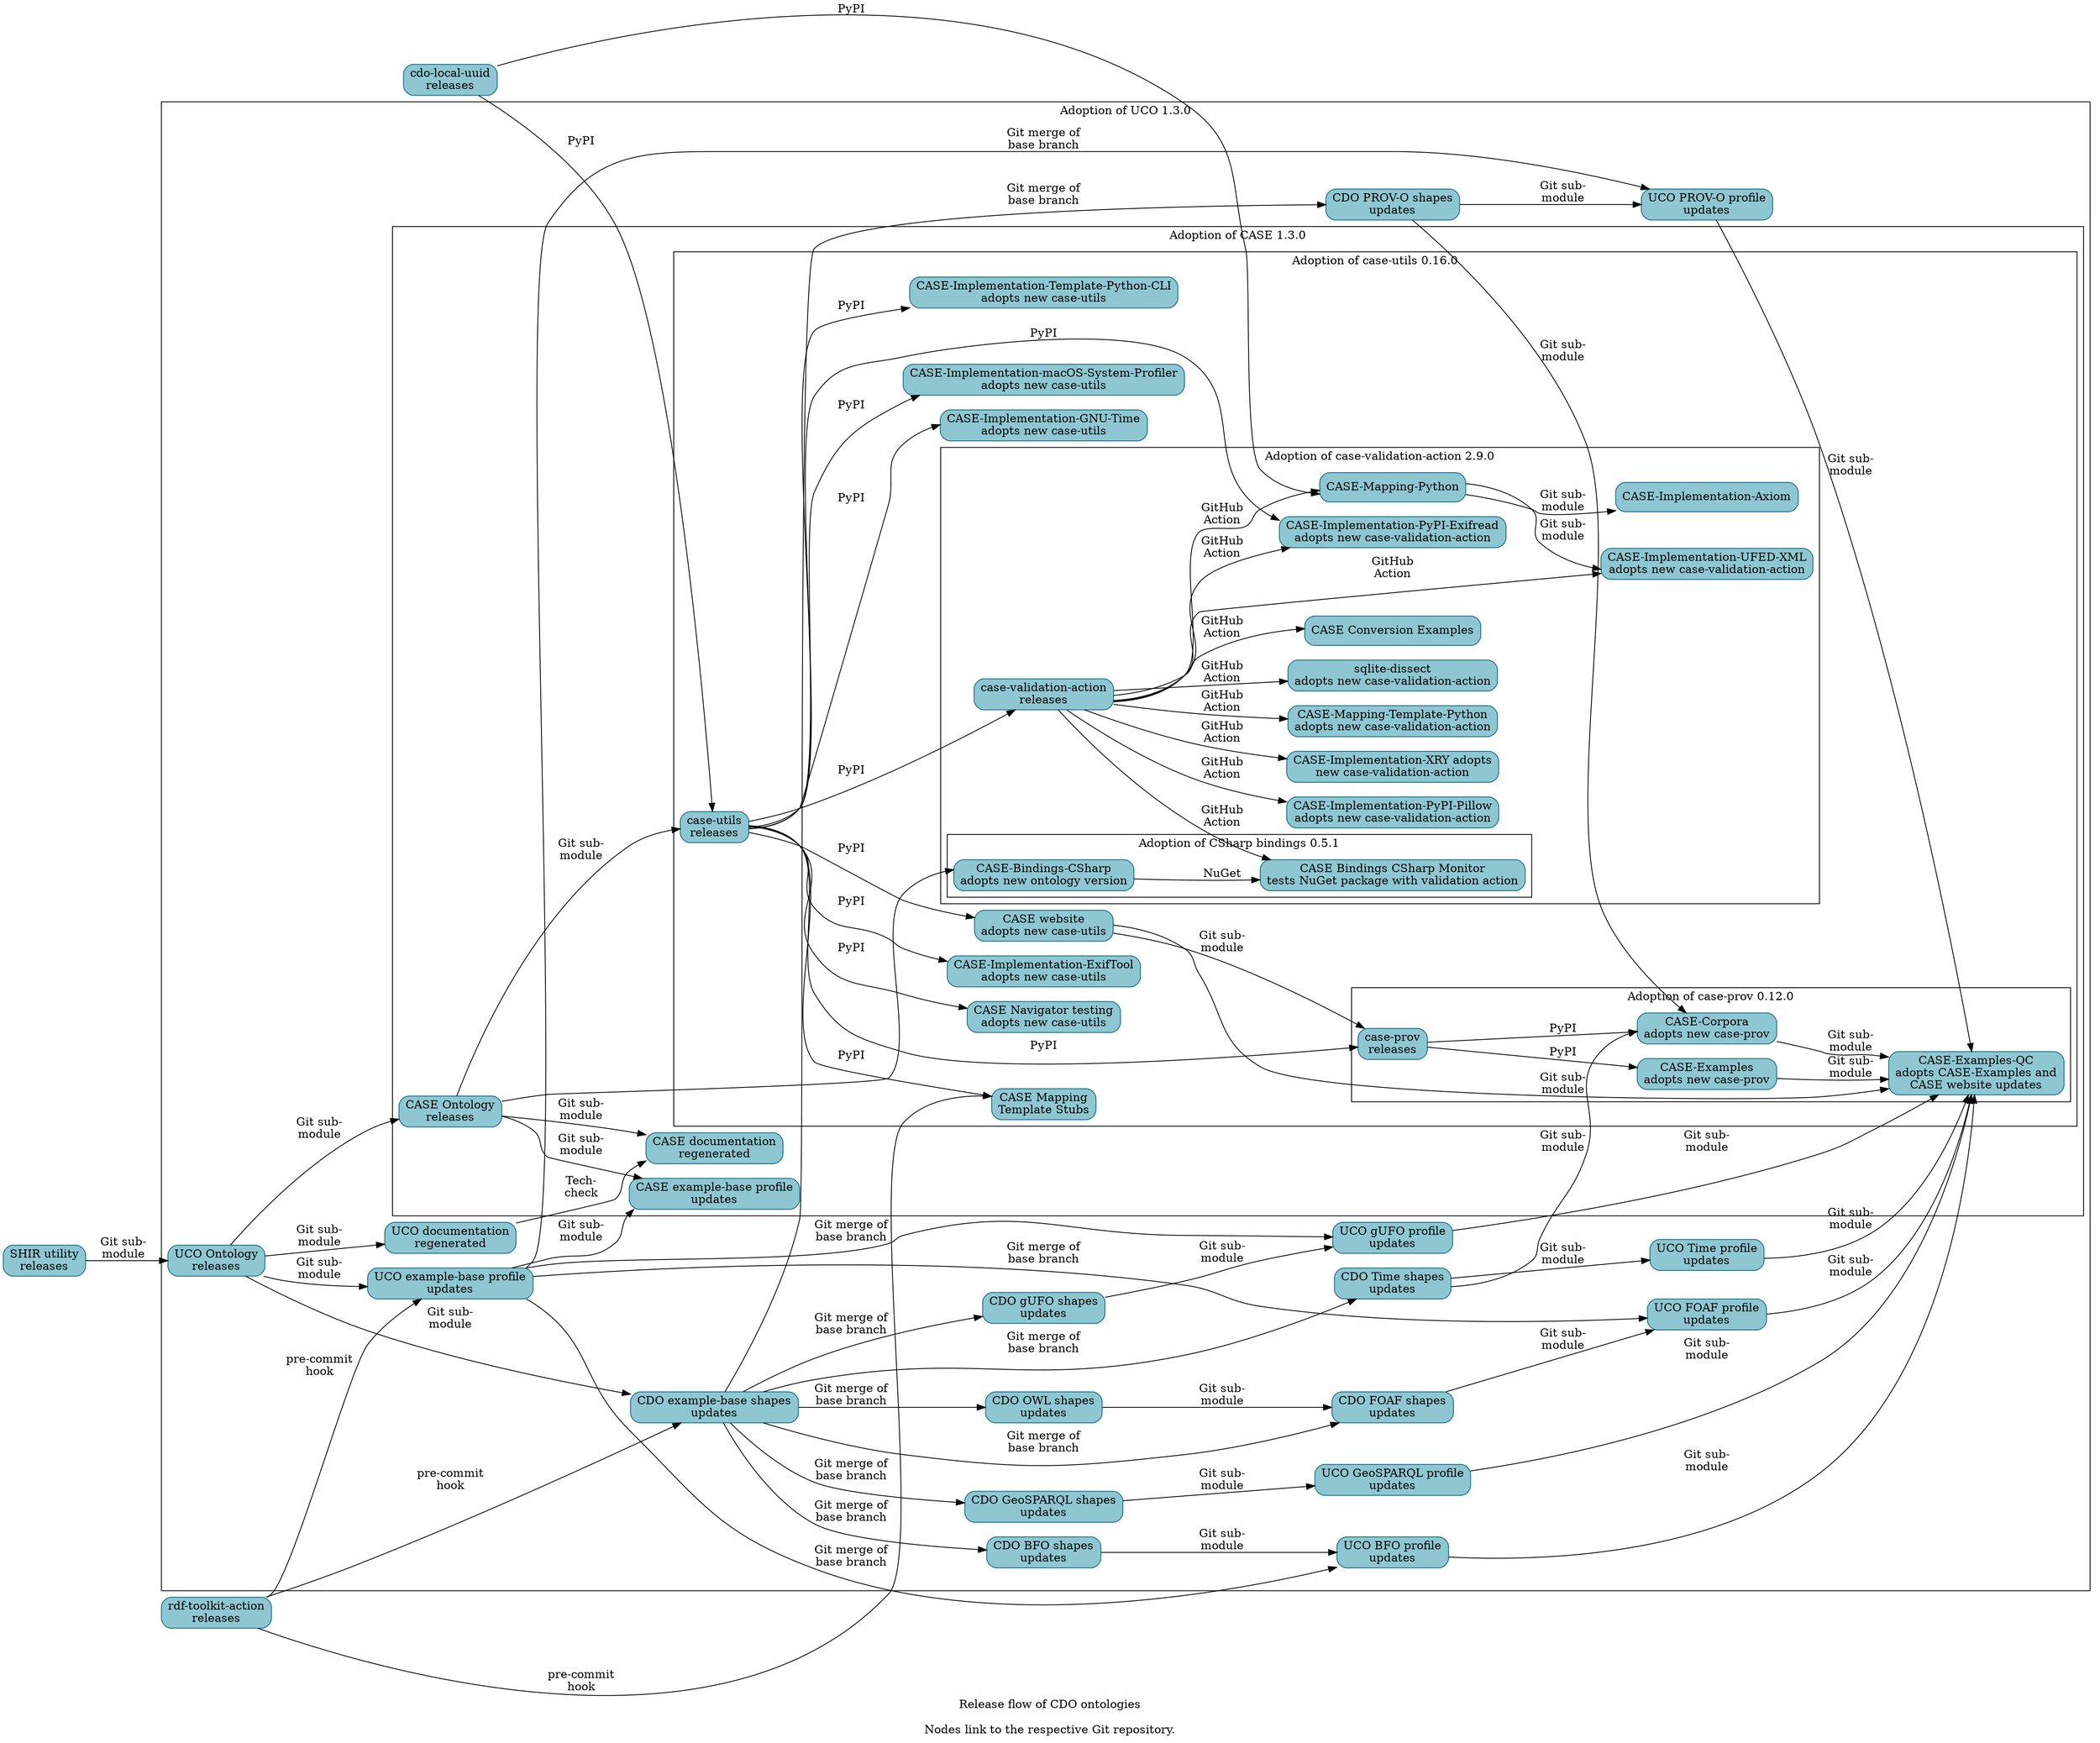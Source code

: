 digraph "cdo_release_flow" {
  label = "Release flow of CDO ontologies\n\nNodes link to the respective Git repository." ;
  rankdir = "LR" ;
  node [shape="rectangle" style="filled,rounded" fillcolor="#8EC7D2" color="#0D6986"] ;

  // Define nodes in their corresponding progress subgraph.

  _GH__CYBER_DOMAIN_ONTOLOGY__CDO_UTILITY_LOCAL_UUID [URL="https://github.com/Cyber-Domain-Ontology/CDO-Utility-Local-UUID" label="cdo-local-uuid\nreleases"] ;

  subgraph cluster_uco_1_3_0 {
    label = "Adoption of UCO 1.3.0" ;

    _GH__CYBER_DOMAIN_ONTOLOGY__CDO_SHAPES_BFO [URL="https://github.com/Cyber-Domain-Ontology/CDO-Shapes-BFO" label="CDO BFO shapes\nupdates"] ;
    _GH__CYBER_DOMAIN_ONTOLOGY__CDO_SHAPES_EXAMPLE [URL="https://github.com/Cyber-Domain-Ontology/CDO-Shapes-Example" label="CDO example-base shapes\nupdates"] ;
    _GH__CYBER_DOMAIN_ONTOLOGY__CDO_SHAPES_FOAF [URL="https://github.com/Cyber-Domain-Ontology/CDO-Shapes-FOAF" label="CDO FOAF shapes\nupdates"] ;
    _GH__CYBER_DOMAIN_ONTOLOGY__CDO_SHAPES_GEOSPARQL [URL="https://github.com/Cyber-Domain-Ontology/CDO-Shapes-GeoSPARQL" label="CDO GeoSPARQL shapes\nupdates"] ;
    _GH__CYBER_DOMAIN_ONTOLOGY__CDO_SHAPES_GUFO [URL="https://github.com/Cyber-Domain-Ontology/CDO-Shapes-gufo" label="CDO gUFO shapes\nupdates"] ;
    _GH__CYBER_DOMAIN_ONTOLOGY__CDO_SHAPES_OWL [URL="https://github.com/Cyber-Domain-Ontology/CDO-Shapes-OWL" label="CDO OWL shapes\nupdates"] ;
    _GH__CYBER_DOMAIN_ONTOLOGY__CDO_SHAPES_PROV_O [URL="https://github.com/Cyber-Domain-Ontology/CDO-Shapes-PROV-O" label="CDO PROV-O shapes\nupdates"] ;
    _GH__CYBER_DOMAIN_ONTOLOGY__CDO_SHAPES_TIME [URL="https://github.com/Cyber-Domain-Ontology/CDO-Shapes-Time" label="CDO Time shapes\nupdates"] ;
    _GH__UCOPROJECT__ONTOLOGY_UNIFIEDCYBERONTOLOGY_ORG [URL="https://github.com/ucoProject/ontology.unifiedcyberontology.org" label="UCO documentation\nregenerated"] ;
    _GH__UCOPROJECT__UCO [URL="https://github.com/ucoProject/UCO" label="UCO Ontology\nreleases"] ;
    _GH__UCOPROJECT__UCO_PROFILE_BFO [URL="https://github.com/ucoProject/UCO-Profile-BFO" label="UCO BFO profile\nupdates"] ;
    _GH__UCOPROJECT__UCO_PROFILE_EXAMPLE [URL="https://github.com/ucoProject/UCO-Profile-Example" label="UCO example-base profile\nupdates"] ;
    _GH__UCOPROJECT__UCO_PROFILE_FOAF [URL="https://github.com/ucoProject/UCO-Profile-FOAF" label="UCO FOAF profile\nupdates"] ;
    _GH__UCOPROJECT__UCO_PROFILE_GEOSPARQL [URL="https://github.com/ucoProject/UCO-Profile-GeoSPARQL" label="UCO GeoSPARQL profile\nupdates"] ;
    _GH__UCOPROJECT__UCO_PROFILE_GUFO [URL="https://github.com/ucoProject/UCO-Profile-gufo" label="UCO gUFO profile\nupdates"] ;
    _GH__UCOPROJECT__UCO_PROFILE_PROV_O [URL="https://github.com/ucoProject/UCO-Profile-PROV-O" label="UCO PROV-O profile\nupdates"] ;
    _GH__UCOPROJECT__UCO_PROFILE_TIME [URL="https://github.com/ucoProject/UCO-Profile-Time" label="UCO Time profile\nupdates"] ;

    subgraph cluster_case_1_3_0 {
      label = "Adoption of CASE 1.3.0" ;

      _GH__CASEWORK__CASE [URL="https://github.com/casework/CASE" label="CASE Ontology\nreleases"] ;
      _GH__CASEWORK__CASE_PROFILE_EXAMPLE [URL="https://github.com/casework/CASE-Profile-Example" label="CASE example-base profile\nupdates"] ;
      _GH__CASEWORK__ONTOLOGY_CASEONTOLOGY_ORG [URL="https://github.com/casework/ontology.caseontology.org" label="CASE documentation\nregenerated"] ;

      subgraph cluster_case_utils_0_16_0 {
        label = "Adoption of case-utils 0.16.0" ;

        _GH__CASEWORK__CASE_APPLICATION_NAVIGATOR [URL="https://github.com/casework/CASE-Application-Navigator" label="CASE Navigator testing\nadopts new case-utils"] ;
        _GH__CASEWORK__CASE_IMPLEMENTATION_EXIFTOOL [URL="https://github.com/casework/CASE-Implementation-ExifTool" label="CASE-Implementation-ExifTool\nadopts new case-utils"] ;
        _GH__CASEWORK__CASE_IMPLEMENTATION_GNU_TIME [URL="https://github.com/casework/CASE-Implementation-GNU-Time" label="CASE-Implementation-GNU-Time\nadopts new case-utils"] ;
        _GH__CASEWORK__CASE_IMPLEMENTATION_MACOS_SYSTEM_PROFILER [URL="https://github.com/casework/CASE-Implementation-macOS-System-Profiler" label="CASE-Implementation-macOS-System-Profiler\nadopts new case-utils"] ;
        _GH__CASEWORK__CASE_IMPLEMENTATION_TEMPLATE_PYTHON_CLI [URL="https://github.com/casework/CASE-Implementation-Template-Python-CLI" label="CASE-Implementation-Template-Python-CLI\nadopts new case-utils"]
        _GH__CASEWORK__CASE_MAPPING_TEMPLATE_STUBS [URL="https://github.com/casework/CASE-Mapping-Template-Stubs" label="CASE Mapping\nTemplate Stubs"] ;
        _GH__CASEWORK__CASE_UTILITIES_PYTHON [URL="https://github.com/casework/CASE-Utilities-Python" label="case-utils\nreleases"] ;
        _GH__CASEWORK__CASEWORK_GITHUB_IO [URL="https://github.com/casework/casework.github.io" label="CASE website\nadopts new case-utils"] ;

        subgraph cluster_case_prov_0_12_0 {
          label = "Adoption of case-prov 0.12.0" ;

          _GH__AJNELSON_NIST__CASE_EXAMPLES_QC [URL="https://github.com/ajnelson-nist/CASE-Examples-QC" label="CASE-Examples-QC\nadopts CASE-Examples and\nCASE website updates"] ;
          _GH__CASEWORK__CASE_CORPORA [URL="https://github.com/casework/CASE-Corpora" label="CASE-Corpora\nadopts new case-prov"] ;
          _GH__CASEWORK__CASE_EXAMPLES [URL="https://github.com/casework/CASE-Examples" label="CASE-Examples\nadopts new case-prov"] ;
          _GH__CASEWORK__CASE_IMPLEMENTATION_PROV_O [URL="https://github.com/casework/CASE-Implementation-PROV-O" label="case-prov\nreleases"] ;
        }

        subgraph cluster_case_validation_action_2_9_0 {
          label = "Adoption of case-validation-action 2.9.0" ;

          _GH__CASEWORK__CASE_EXAMPLES_CONVERSION [URL="https://github.com/casework/CASE-Examples-Conversion" label="CASE Conversion Examples"] ;
          _GH__CASEWORK__CASE_IMPLEMENTATION_PYPI_EXIFREAD [URL="https://github.com/casework/CASE-Implementation-PyPI-Exifread" label="CASE-Implementation-PyPI-Exifread\nadopts new case-validation-action"] ;
          _GH__CASEWORK__CASE_IMPLEMENTATION_PYPI_PILLOW [URL="https://github.com/casework/CASE-Implementation-PyPI-Pillow" label="CASE-Implementation-PyPI-Pillow\nadopts new case-validation-action"] ;
          _GH__CASEWORK__CASE_IMPLEMENTATION_UFED_XML [URL="https://github.com/casework/CASE-Implementation-UFED-XML" label="CASE-Implementation-UFED-XML\nadopts new case-validation-action"] ;
          _GH__CASEWORK__CASE_IMPLEMENTATION_XRY [URL="https://github.com/casework/CASE-Implementation-XRY" label="CASE-Implementation-XRY adopts\nnew case-validation-action"] ;
          _GH__CASEWORK__CASE_MAPPING_PYTHON [URL="https://github.com/casework/CASE-Mapping-Python/" label="CASE-Mapping-Python"] ;
          _GH__CASEWORK__CASE_MAPPING_TEMPLATE_PYTHON [URL="https://github.com/casework/CASE-Mapping-Template-Python" label="CASE-Mapping-Template-Python\nadopts new case-validation-action"] ;
          _GH__CASEWORK__CASE_IMPLEMENTATION_AXIOM [URL="https://github.com/casework/CASE-Implementation-Axiom" label="CASE-Implementation-Axiom"] ;
          _GH__KCHASON__CASE_VALIDATION_ACTION [URL="https://github.com/kchason/case-validation-action" label="case-validation-action\nreleases"] ;
          _GH__DOD_CYBER_CRIME_CENTER__SQLITE_DISSECT [URL="https://github.com/dod-cyber-crime-center/sqlite-dissect" label="sqlite-dissect\nadopts new case-validation-action"] ;

          subgraph cluster_case_bindings_csharp_0_5_1 {
            label = "Adoption of CSharp bindings 0.5.1" ;

            _GH__CASEWORK__CASE_BINDINGS_CSHARP_MONITOR [URL="https://github.com/casework/CASE-Bindings-CSharp-Monitor" label="CASE Bindings CSharp Monitor\ntests NuGet package with validation action"] ;
            _GH__CIPHERTECHSOLUTIONS__CASE_BINDINGS_CSHARP [URL="https://github.com/ciphertechsolutions/CASE-Bindings-CSharp" label="CASE-Bindings-CSharp\nadopts new ontology version"] ;
          }
        }
      }
    }
  }

  _GH__CASEWORK__CASE_UTILITY_SHACL_INHERITANCE_REVIEWER [URL="https://github.com/casework/CASE-Utility-SHACL-Inheritance-Reviewer" label="SHIR utility\nreleases"] ;
  _GH__CASEWORK__RDF_TOOLKIT_ACTION [URL="https://github.com/casework/rdf-toolkit-action" label="rdf-toolkit-action\nreleases"] ;

  // Begin edges

  _GH__CASEWORK__CASEWORK_GITHUB_IO -> _GH__CASEWORK__CASE_IMPLEMENTATION_PROV_O [label="Git sub-\nmodule"] ;
  _GH__CASEWORK__CASE_CORPORA -> _GH__AJNELSON_NIST__CASE_EXAMPLES_QC [label="Git sub-\nmodule"] ;
  _GH__CASEWORK__CASE -> _GH__CASEWORK__CASE_PROFILE_EXAMPLE [label="Git sub-\nmodule"] ;
  _GH__CASEWORK__CASE -> _GH__CASEWORK__CASE_UTILITIES_PYTHON [label="Git sub-\nmodule"] ;
  _GH__CASEWORK__CASE -> _GH__CIPHERTECHSOLUTIONS__CASE_BINDINGS_CSHARP ;
  _GH__CASEWORK__CASE -> _GH__CASEWORK__ONTOLOGY_CASEONTOLOGY_ORG [label="Git sub-\nmodule"] ; 
  _GH__CASEWORK__CASE_EXAMPLES -> _GH__AJNELSON_NIST__CASE_EXAMPLES_QC [label="Git sub-\nmodule"] ;
  _GH__CASEWORK__CASE_IMPLEMENTATION_PROV_O -> _GH__CASEWORK__CASE_CORPORA [label="PyPI"] ;
  _GH__CASEWORK__CASE_IMPLEMENTATION_PROV_O -> _GH__CASEWORK__CASE_EXAMPLES [label="PyPI"] ;
  _GH__CASEWORK__CASE_MAPPING_PYTHON -> _GH__CASEWORK__CASE_IMPLEMENTATION_AXIOM [label="Git sub-\nmodule"] ;
  _GH__CASEWORK__CASE_MAPPING_PYTHON -> _GH__CASEWORK__CASE_IMPLEMENTATION_UFED_XML [label="Git sub-\nmodule"] ;
  _GH__CASEWORK__CASE_UTILITIES_PYTHON -> _GH__CASEWORK__CASE_APPLICATION_NAVIGATOR [label="PyPI"] ;
  _GH__CASEWORK__CASE_UTILITIES_PYTHON -> _GH__CASEWORK__CASE_IMPLEMENTATION_EXIFTOOL [label="PyPI"] ;
  _GH__CASEWORK__CASE_UTILITIES_PYTHON -> _GH__CASEWORK__CASE_IMPLEMENTATION_GNU_TIME [label="PyPI"] ;
  _GH__CASEWORK__CASE_UTILITIES_PYTHON -> _GH__CASEWORK__CASE_IMPLEMENTATION_MACOS_SYSTEM_PROFILER [label="PyPI"] ;
  _GH__CASEWORK__CASE_UTILITIES_PYTHON -> _GH__CASEWORK__CASE_IMPLEMENTATION_PROV_O [label="PyPI"] ;
  _GH__CASEWORK__CASE_UTILITIES_PYTHON -> _GH__CASEWORK__CASE_IMPLEMENTATION_PYPI_EXIFREAD [label="PyPI"] ;
  _GH__CASEWORK__CASE_UTILITIES_PYTHON -> _GH__CASEWORK__CASE_IMPLEMENTATION_TEMPLATE_PYTHON_CLI [label="PyPI"];
  _GH__CASEWORK__CASE_UTILITIES_PYTHON -> _GH__CASEWORK__CASE_MAPPING_TEMPLATE_STUBS [label="PyPI"] ;
  _GH__CASEWORK__CASE_UTILITIES_PYTHON -> _GH__CASEWORK__CASEWORK_GITHUB_IO [label="PyPI"] ;
  _GH__CASEWORK__CASE_UTILITIES_PYTHON -> _GH__KCHASON__CASE_VALIDATION_ACTION [label="PyPI"] ;
  _GH__CASEWORK__CASE_UTILITY_SHACL_INHERITANCE_REVIEWER -> _GH__UCOPROJECT__UCO [label="Git sub-\nmodule"] ;
  _GH__CASEWORK__CASEWORK_GITHUB_IO -> _GH__AJNELSON_NIST__CASE_EXAMPLES_QC [label="Git sub-\nmodule"] ;
  _GH__CASEWORK__RDF_TOOLKIT_ACTION -> _GH__CASEWORK__CASE_MAPPING_TEMPLATE_STUBS [label="pre-commit\nhook"] ;
  _GH__CASEWORK__RDF_TOOLKIT_ACTION -> _GH__CYBER_DOMAIN_ONTOLOGY__CDO_SHAPES_EXAMPLE [label="pre-commit\nhook"] ;
  _GH__CASEWORK__RDF_TOOLKIT_ACTION -> _GH__UCOPROJECT__UCO_PROFILE_EXAMPLE [label="pre-commit\nhook"] ;
  _GH__CIPHERTECHSOLUTIONS__CASE_BINDINGS_CSHARP -> _GH__CASEWORK__CASE_BINDINGS_CSHARP_MONITOR [label="NuGet"] ;
  _GH__CYBER_DOMAIN_ONTOLOGY__CDO_UTILITY_LOCAL_UUID -> _GH__CASEWORK__CASE_MAPPING_PYTHON [label="PyPI"] ;
  _GH__CYBER_DOMAIN_ONTOLOGY__CDO_UTILITY_LOCAL_UUID -> _GH__CASEWORK__CASE_UTILITIES_PYTHON [label="PyPI"] ;
  _GH__CYBER_DOMAIN_ONTOLOGY__CDO_SHAPES_BFO -> _GH__UCOPROJECT__UCO_PROFILE_BFO [label="Git sub-\nmodule"] ;
  _GH__CYBER_DOMAIN_ONTOLOGY__CDO_SHAPES_EXAMPLE -> _GH__CYBER_DOMAIN_ONTOLOGY__CDO_SHAPES_BFO [label="Git merge of\nbase branch"] ;
  _GH__CYBER_DOMAIN_ONTOLOGY__CDO_SHAPES_EXAMPLE -> _GH__CYBER_DOMAIN_ONTOLOGY__CDO_SHAPES_FOAF [label="Git merge of\nbase branch"] ;
  _GH__CYBER_DOMAIN_ONTOLOGY__CDO_SHAPES_EXAMPLE -> _GH__CYBER_DOMAIN_ONTOLOGY__CDO_SHAPES_GEOSPARQL [label="Git merge of\nbase branch"] ;
  _GH__CYBER_DOMAIN_ONTOLOGY__CDO_SHAPES_EXAMPLE -> _GH__CYBER_DOMAIN_ONTOLOGY__CDO_SHAPES_GUFO [label="Git merge of\nbase branch"] ;
  _GH__CYBER_DOMAIN_ONTOLOGY__CDO_SHAPES_EXAMPLE -> _GH__CYBER_DOMAIN_ONTOLOGY__CDO_SHAPES_OWL [label="Git merge of\nbase branch"] ;
  _GH__CYBER_DOMAIN_ONTOLOGY__CDO_SHAPES_EXAMPLE -> _GH__CYBER_DOMAIN_ONTOLOGY__CDO_SHAPES_PROV_O [label="Git merge of\nbase branch"] ;
  _GH__CYBER_DOMAIN_ONTOLOGY__CDO_SHAPES_EXAMPLE -> _GH__CYBER_DOMAIN_ONTOLOGY__CDO_SHAPES_TIME [label="Git merge of\nbase branch"] ;
  _GH__CYBER_DOMAIN_ONTOLOGY__CDO_SHAPES_FOAF -> _GH__UCOPROJECT__UCO_PROFILE_FOAF [label="Git sub-\nmodule"] ;
  _GH__CYBER_DOMAIN_ONTOLOGY__CDO_SHAPES_GEOSPARQL -> _GH__UCOPROJECT__UCO_PROFILE_GEOSPARQL [label="Git sub-\nmodule"] ;
  _GH__CYBER_DOMAIN_ONTOLOGY__CDO_SHAPES_GUFO -> _GH__UCOPROJECT__UCO_PROFILE_GUFO [label="Git sub-\nmodule"] ;
  _GH__CYBER_DOMAIN_ONTOLOGY__CDO_SHAPES_OWL -> _GH__CYBER_DOMAIN_ONTOLOGY__CDO_SHAPES_FOAF [label="Git sub-\nmodule"] ;
  _GH__CYBER_DOMAIN_ONTOLOGY__CDO_SHAPES_PROV_O -> _GH__CASEWORK__CASE_CORPORA [label="Git sub-\nmodule"] ;
  _GH__CYBER_DOMAIN_ONTOLOGY__CDO_SHAPES_PROV_O -> _GH__UCOPROJECT__UCO_PROFILE_PROV_O [label="Git sub-\nmodule"] ;
  _GH__CYBER_DOMAIN_ONTOLOGY__CDO_SHAPES_TIME -> _GH__CASEWORK__CASE_CORPORA [label="Git sub-\nmodule"] ;
  _GH__CYBER_DOMAIN_ONTOLOGY__CDO_SHAPES_TIME -> _GH__UCOPROJECT__UCO_PROFILE_TIME [label="Git sub-\nmodule"] ;
  _GH__KCHASON__CASE_VALIDATION_ACTION -> _GH__CASEWORK__CASE_BINDINGS_CSHARP_MONITOR [label="GitHub\nAction"] ;
  _GH__KCHASON__CASE_VALIDATION_ACTION -> _GH__CASEWORK__CASE_EXAMPLES_CONVERSION [label="GitHub\nAction"];
  _GH__KCHASON__CASE_VALIDATION_ACTION -> _GH__CASEWORK__CASE_IMPLEMENTATION_PYPI_EXIFREAD [label="GitHub\nAction"] ;
  _GH__KCHASON__CASE_VALIDATION_ACTION -> _GH__CASEWORK__CASE_IMPLEMENTATION_PYPI_PILLOW [label="GitHub\nAction"] ;
  _GH__KCHASON__CASE_VALIDATION_ACTION -> _GH__CASEWORK__CASE_IMPLEMENTATION_UFED_XML [label="GitHub\nAction"] ;
  _GH__KCHASON__CASE_VALIDATION_ACTION -> _GH__CASEWORK__CASE_IMPLEMENTATION_XRY [label="GitHub\nAction"] ;
  _GH__KCHASON__CASE_VALIDATION_ACTION -> _GH__CASEWORK__CASE_MAPPING_PYTHON [label="GitHub\nAction"] ;
  _GH__KCHASON__CASE_VALIDATION_ACTION -> _GH__CASEWORK__CASE_MAPPING_TEMPLATE_PYTHON [label="GitHub\nAction"] ;
  _GH__KCHASON__CASE_VALIDATION_ACTION -> _GH__DOD_CYBER_CRIME_CENTER__SQLITE_DISSECT [label="GitHub\nAction"] ;
  _GH__UCOPROJECT__ONTOLOGY_UNIFIEDCYBERONTOLOGY_ORG -> _GH__CASEWORK__ONTOLOGY_CASEONTOLOGY_ORG [label="Tech-\ncheck"];
  _GH__UCOPROJECT__UCO -> _GH__CASEWORK__CASE [label="Git sub-\nmodule"] ;
  _GH__UCOPROJECT__UCO -> _GH__CYBER_DOMAIN_ONTOLOGY__CDO_SHAPES_EXAMPLE [label="Git sub-\nmodule"] ;
  _GH__UCOPROJECT__UCO -> _GH__UCOPROJECT__ONTOLOGY_UNIFIEDCYBERONTOLOGY_ORG [label="Git sub-\nmodule"] ;
  _GH__UCOPROJECT__UCO -> _GH__UCOPROJECT__UCO_PROFILE_EXAMPLE [label="Git sub-\nmodule"] ;
  _GH__UCOPROJECT__UCO_PROFILE_BFO -> _GH__AJNELSON_NIST__CASE_EXAMPLES_QC [label="Git sub-\nmodule"] ;
  _GH__UCOPROJECT__UCO_PROFILE_EXAMPLE -> _GH__CASEWORK__CASE_PROFILE_EXAMPLE [label="Git sub-\nmodule"] ;
  _GH__UCOPROJECT__UCO_PROFILE_EXAMPLE -> _GH__UCOPROJECT__UCO_PROFILE_BFO [label="Git merge of\nbase branch"] ;
  _GH__UCOPROJECT__UCO_PROFILE_EXAMPLE -> _GH__UCOPROJECT__UCO_PROFILE_FOAF [label="Git merge of\nbase branch"] ;
  _GH__UCOPROJECT__UCO_PROFILE_EXAMPLE -> _GH__UCOPROJECT__UCO_PROFILE_GUFO [label="Git merge of\nbase branch"] ;
  _GH__UCOPROJECT__UCO_PROFILE_EXAMPLE -> _GH__UCOPROJECT__UCO_PROFILE_PROV_O [label="Git merge of\nbase branch"] ;
  _GH__UCOPROJECT__UCO_PROFILE_FOAF -> _GH__AJNELSON_NIST__CASE_EXAMPLES_QC [label="Git sub-\nmodule"] ;
  _GH__UCOPROJECT__UCO_PROFILE_GEOSPARQL -> _GH__AJNELSON_NIST__CASE_EXAMPLES_QC [label="Git sub-\nmodule"] ;
  _GH__UCOPROJECT__UCO_PROFILE_GUFO -> _GH__AJNELSON_NIST__CASE_EXAMPLES_QC [label="Git sub-\nmodule"] ;
  _GH__UCOPROJECT__UCO_PROFILE_PROV_O -> _GH__AJNELSON_NIST__CASE_EXAMPLES_QC [label="Git sub-\nmodule"] ;
  _GH__UCOPROJECT__UCO_PROFILE_TIME -> _GH__AJNELSON_NIST__CASE_EXAMPLES_QC [label="Git sub-\nmodule"] ;
}
